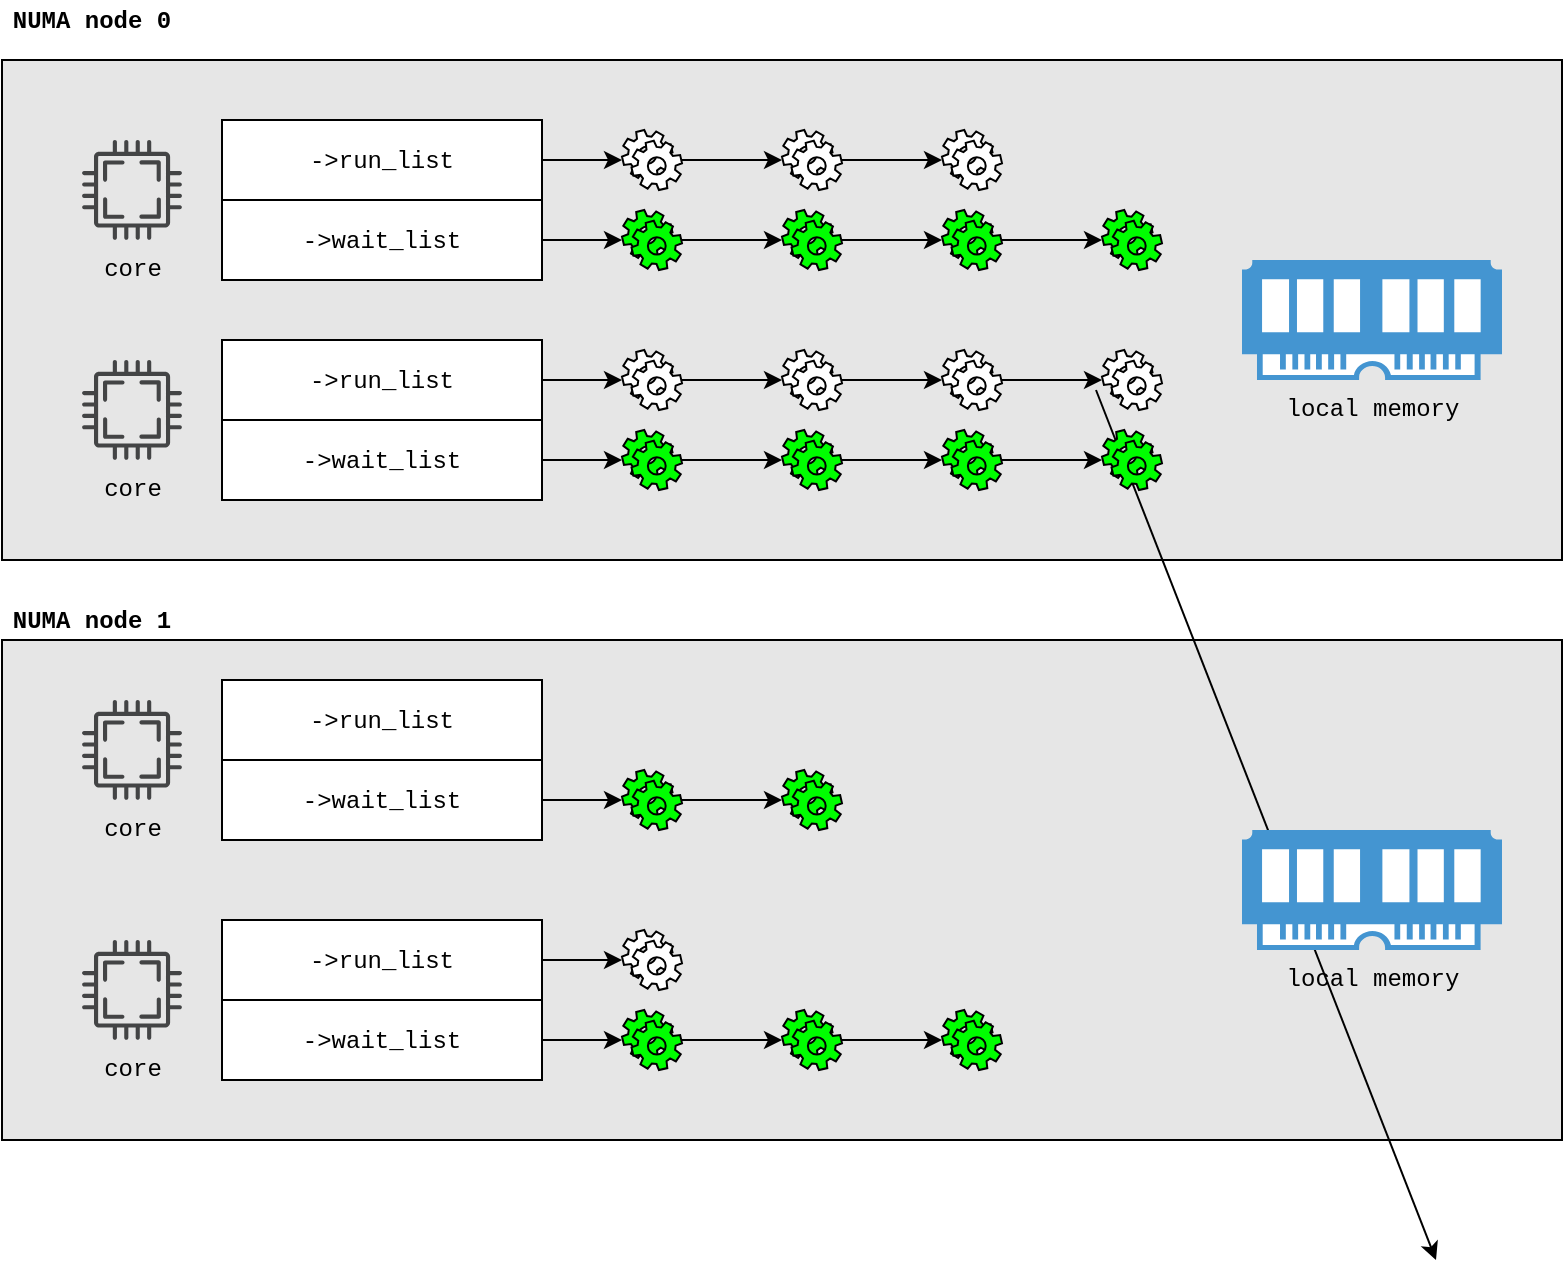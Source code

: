 <mxfile version="14.1.8" type="device"><diagram id="raNwxoly8xd7HDgFjk4U" name="Page-1"><mxGraphModel dx="1346" dy="1003" grid="1" gridSize="10" guides="1" tooltips="1" connect="1" arrows="1" fold="1" page="1" pageScale="1" pageWidth="827" pageHeight="1169" math="0" shadow="0"><root><mxCell id="0"/><mxCell id="1" parent="0"/><mxCell id="5ZcR_wdS0W0QqjkOZj7J-61" value="" style="rounded=0;whiteSpace=wrap;html=1;fillColor=#E6E6E6;" vertex="1" parent="1"><mxGeometry x="40" y="420" width="780" height="250" as="geometry"/></mxCell><mxCell id="5ZcR_wdS0W0QqjkOZj7J-60" value="" style="rounded=0;whiteSpace=wrap;html=1;fillColor=#E6E6E6;" vertex="1" parent="1"><mxGeometry x="40" y="130" width="780" height="250" as="geometry"/></mxCell><mxCell id="e9rt_OaOFcIw_e5gKs-_-25" style="edgeStyle=orthogonalEdgeStyle;rounded=0;orthogonalLoop=1;jettySize=auto;html=1;exitX=1;exitY=0.5;exitDx=0;exitDy=0;" parent="1" source="UIcE7scrR7a0u1FjB5Fe-2" target="e9rt_OaOFcIw_e5gKs-_-10" edge="1"><mxGeometry relative="1" as="geometry"><Array as="points"/></mxGeometry></mxCell><mxCell id="UIcE7scrR7a0u1FjB5Fe-2" value="&lt;font face=&quot;Courier New&quot;&gt;-&amp;gt;wait_list&lt;/font&gt;" style="rounded=0;whiteSpace=wrap;html=1;fillColor=#FFFFFF;" parent="1" vertex="1"><mxGeometry x="150" y="200" width="160" height="40" as="geometry"/></mxCell><mxCell id="e9rt_OaOFcIw_e5gKs-_-9" style="edgeStyle=orthogonalEdgeStyle;rounded=0;orthogonalLoop=1;jettySize=auto;html=1;exitX=1;exitY=0.5;exitDx=0;exitDy=0;" parent="1" source="zPFSydprOPuWftWVaTmV-1" target="e9rt_OaOFcIw_e5gKs-_-2" edge="1"><mxGeometry relative="1" as="geometry"><mxPoint x="350" y="95" as="targetPoint"/><Array as="points"><mxPoint x="340" y="180"/><mxPoint x="340" y="180"/></Array></mxGeometry></mxCell><mxCell id="zPFSydprOPuWftWVaTmV-1" value="&lt;font face=&quot;Courier New&quot;&gt;-&amp;gt;run_list&lt;/font&gt;" style="rounded=0;whiteSpace=wrap;html=1;fillColor=#FFFFFF;" parent="1" vertex="1"><mxGeometry x="150" y="160" width="160" height="40" as="geometry"/></mxCell><mxCell id="e9rt_OaOFcIw_e5gKs-_-2" value="" style="shape=mxgraph.bpmn.service_task;html=1;outlineConnect=0;" parent="1" vertex="1"><mxGeometry x="350" y="165" width="30" height="30" as="geometry"/></mxCell><mxCell id="e9rt_OaOFcIw_e5gKs-_-5" value="" style="shape=mxgraph.bpmn.service_task;html=1;outlineConnect=0;" parent="1" vertex="1"><mxGeometry x="430" y="165" width="30" height="30" as="geometry"/></mxCell><mxCell id="e9rt_OaOFcIw_e5gKs-_-6" value="" style="endArrow=classic;html=1;" parent="1" target="e9rt_OaOFcIw_e5gKs-_-5" edge="1"><mxGeometry width="50" height="50" relative="1" as="geometry"><mxPoint x="380" y="180" as="sourcePoint"/><mxPoint x="550" y="615" as="targetPoint"/></mxGeometry></mxCell><mxCell id="e9rt_OaOFcIw_e5gKs-_-7" value="" style="shape=mxgraph.bpmn.service_task;html=1;outlineConnect=0;" parent="1" vertex="1"><mxGeometry x="510" y="165" width="30" height="30" as="geometry"/></mxCell><mxCell id="e9rt_OaOFcIw_e5gKs-_-8" value="" style="endArrow=classic;html=1;" parent="1" target="e9rt_OaOFcIw_e5gKs-_-7" edge="1"><mxGeometry width="50" height="50" relative="1" as="geometry"><mxPoint x="460" y="180" as="sourcePoint"/><mxPoint x="630" y="615" as="targetPoint"/></mxGeometry></mxCell><mxCell id="e9rt_OaOFcIw_e5gKs-_-10" value="" style="shape=mxgraph.bpmn.service_task;html=1;outlineConnect=0;fillColor=#00FF00;" parent="1" vertex="1"><mxGeometry x="350" y="205" width="30" height="30" as="geometry"/></mxCell><mxCell id="e9rt_OaOFcIw_e5gKs-_-11" value="" style="shape=mxgraph.bpmn.service_task;html=1;outlineConnect=0;fillColor=#00FF00;" parent="1" vertex="1"><mxGeometry x="430" y="205" width="30" height="30" as="geometry"/></mxCell><mxCell id="e9rt_OaOFcIw_e5gKs-_-12" value="" style="endArrow=classic;html=1;" parent="1" source="e9rt_OaOFcIw_e5gKs-_-10" target="e9rt_OaOFcIw_e5gKs-_-11" edge="1"><mxGeometry width="50" height="50" relative="1" as="geometry"><mxPoint x="390" y="215" as="sourcePoint"/><mxPoint x="550" y="655" as="targetPoint"/></mxGeometry></mxCell><mxCell id="e9rt_OaOFcIw_e5gKs-_-13" value="" style="shape=mxgraph.bpmn.service_task;html=1;outlineConnect=0;fillColor=#00FF00;" parent="1" vertex="1"><mxGeometry x="510" y="205" width="30" height="30" as="geometry"/></mxCell><mxCell id="e9rt_OaOFcIw_e5gKs-_-14" value="" style="endArrow=classic;html=1;" parent="1" target="e9rt_OaOFcIw_e5gKs-_-13" edge="1"><mxGeometry width="50" height="50" relative="1" as="geometry"><mxPoint x="460" y="220" as="sourcePoint"/><mxPoint x="630" y="655" as="targetPoint"/></mxGeometry></mxCell><mxCell id="e9rt_OaOFcIw_e5gKs-_-15" value="" style="shape=mxgraph.bpmn.service_task;html=1;outlineConnect=0;fillColor=#00FF00;" parent="1" vertex="1"><mxGeometry x="590" y="205" width="30" height="30" as="geometry"/></mxCell><mxCell id="e9rt_OaOFcIw_e5gKs-_-16" value="" style="endArrow=classic;html=1;" parent="1" target="e9rt_OaOFcIw_e5gKs-_-15" edge="1"><mxGeometry width="50" height="50" relative="1" as="geometry"><mxPoint x="540" y="220" as="sourcePoint"/><mxPoint x="710" y="655" as="targetPoint"/></mxGeometry></mxCell><mxCell id="e9rt_OaOFcIw_e5gKs-_-19" value="" style="endArrow=classic;html=1;" parent="1" target="e9rt_OaOFcIw_e5gKs-_-18" edge="1"><mxGeometry width="50" height="50" relative="1" as="geometry"><mxPoint x="587" y="295" as="sourcePoint"/><mxPoint x="757" y="730" as="targetPoint"/></mxGeometry></mxCell><mxCell id="5ZcR_wdS0W0QqjkOZj7J-6" value="&lt;font face=&quot;Courier New&quot;&gt;core&lt;/font&gt;" style="pointerEvents=1;shadow=0;dashed=0;html=1;strokeColor=none;fillColor=#434445;aspect=fixed;labelPosition=center;verticalLabelPosition=bottom;verticalAlign=top;align=center;outlineConnect=0;shape=mxgraph.vvd.cpu;" vertex="1" parent="1"><mxGeometry x="80" y="170" width="50" height="50" as="geometry"/></mxCell><mxCell id="5ZcR_wdS0W0QqjkOZj7J-7" style="edgeStyle=orthogonalEdgeStyle;rounded=0;orthogonalLoop=1;jettySize=auto;html=1;exitX=1;exitY=0.5;exitDx=0;exitDy=0;" edge="1" parent="1" source="5ZcR_wdS0W0QqjkOZj7J-8" target="5ZcR_wdS0W0QqjkOZj7J-16"><mxGeometry relative="1" as="geometry"><Array as="points"/></mxGeometry></mxCell><mxCell id="5ZcR_wdS0W0QqjkOZj7J-8" value="&lt;font face=&quot;Courier New&quot;&gt;-&amp;gt;wait_list&lt;/font&gt;" style="rounded=0;whiteSpace=wrap;html=1;fillColor=#FFFFFF;" vertex="1" parent="1"><mxGeometry x="150" y="310" width="160" height="40" as="geometry"/></mxCell><mxCell id="5ZcR_wdS0W0QqjkOZj7J-9" style="edgeStyle=orthogonalEdgeStyle;rounded=0;orthogonalLoop=1;jettySize=auto;html=1;exitX=1;exitY=0.5;exitDx=0;exitDy=0;" edge="1" parent="1" source="5ZcR_wdS0W0QqjkOZj7J-10" target="5ZcR_wdS0W0QqjkOZj7J-11"><mxGeometry relative="1" as="geometry"><mxPoint x="350" y="205" as="targetPoint"/><Array as="points"><mxPoint x="340" y="290"/><mxPoint x="340" y="290"/></Array></mxGeometry></mxCell><mxCell id="5ZcR_wdS0W0QqjkOZj7J-10" value="&lt;font face=&quot;Courier New&quot;&gt;-&amp;gt;run_list&lt;/font&gt;" style="rounded=0;whiteSpace=wrap;html=1;fillColor=#FFFFFF;" vertex="1" parent="1"><mxGeometry x="150" y="270" width="160" height="40" as="geometry"/></mxCell><mxCell id="5ZcR_wdS0W0QqjkOZj7J-11" value="" style="shape=mxgraph.bpmn.service_task;html=1;outlineConnect=0;" vertex="1" parent="1"><mxGeometry x="350" y="275" width="30" height="30" as="geometry"/></mxCell><mxCell id="5ZcR_wdS0W0QqjkOZj7J-12" value="" style="shape=mxgraph.bpmn.service_task;html=1;outlineConnect=0;" vertex="1" parent="1"><mxGeometry x="430" y="275" width="30" height="30" as="geometry"/></mxCell><mxCell id="5ZcR_wdS0W0QqjkOZj7J-13" value="" style="endArrow=classic;html=1;" edge="1" parent="1" target="5ZcR_wdS0W0QqjkOZj7J-12"><mxGeometry width="50" height="50" relative="1" as="geometry"><mxPoint x="380" y="290" as="sourcePoint"/><mxPoint x="550" y="725" as="targetPoint"/></mxGeometry></mxCell><mxCell id="5ZcR_wdS0W0QqjkOZj7J-14" value="" style="shape=mxgraph.bpmn.service_task;html=1;outlineConnect=0;" vertex="1" parent="1"><mxGeometry x="510" y="275" width="30" height="30" as="geometry"/></mxCell><mxCell id="5ZcR_wdS0W0QqjkOZj7J-15" value="" style="endArrow=classic;html=1;" edge="1" parent="1" target="5ZcR_wdS0W0QqjkOZj7J-14"><mxGeometry width="50" height="50" relative="1" as="geometry"><mxPoint x="460" y="290" as="sourcePoint"/><mxPoint x="630" y="725" as="targetPoint"/></mxGeometry></mxCell><mxCell id="5ZcR_wdS0W0QqjkOZj7J-16" value="" style="shape=mxgraph.bpmn.service_task;html=1;outlineConnect=0;fillColor=#00FF00;" vertex="1" parent="1"><mxGeometry x="350" y="315" width="30" height="30" as="geometry"/></mxCell><mxCell id="5ZcR_wdS0W0QqjkOZj7J-17" value="" style="shape=mxgraph.bpmn.service_task;html=1;outlineConnect=0;fillColor=#00FF00;" vertex="1" parent="1"><mxGeometry x="430" y="315" width="30" height="30" as="geometry"/></mxCell><mxCell id="5ZcR_wdS0W0QqjkOZj7J-18" value="" style="endArrow=classic;html=1;" edge="1" parent="1" source="5ZcR_wdS0W0QqjkOZj7J-16" target="5ZcR_wdS0W0QqjkOZj7J-17"><mxGeometry width="50" height="50" relative="1" as="geometry"><mxPoint x="390" y="325" as="sourcePoint"/><mxPoint x="550" y="765" as="targetPoint"/></mxGeometry></mxCell><mxCell id="5ZcR_wdS0W0QqjkOZj7J-19" value="" style="shape=mxgraph.bpmn.service_task;html=1;outlineConnect=0;fillColor=#00FF00;" vertex="1" parent="1"><mxGeometry x="510" y="315" width="30" height="30" as="geometry"/></mxCell><mxCell id="5ZcR_wdS0W0QqjkOZj7J-20" value="" style="endArrow=classic;html=1;" edge="1" parent="1" target="5ZcR_wdS0W0QqjkOZj7J-19"><mxGeometry width="50" height="50" relative="1" as="geometry"><mxPoint x="460" y="330" as="sourcePoint"/><mxPoint x="630" y="765" as="targetPoint"/></mxGeometry></mxCell><mxCell id="5ZcR_wdS0W0QqjkOZj7J-21" value="" style="shape=mxgraph.bpmn.service_task;html=1;outlineConnect=0;fillColor=#00FF00;" vertex="1" parent="1"><mxGeometry x="590" y="315" width="30" height="30" as="geometry"/></mxCell><mxCell id="5ZcR_wdS0W0QqjkOZj7J-22" value="" style="endArrow=classic;html=1;" edge="1" parent="1" target="5ZcR_wdS0W0QqjkOZj7J-21"><mxGeometry width="50" height="50" relative="1" as="geometry"><mxPoint x="540" y="330" as="sourcePoint"/><mxPoint x="710" y="765" as="targetPoint"/></mxGeometry></mxCell><mxCell id="5ZcR_wdS0W0QqjkOZj7J-23" value="&lt;font face=&quot;Courier New&quot;&gt;core&lt;/font&gt;" style="pointerEvents=1;shadow=0;dashed=0;html=1;strokeColor=none;fillColor=#434445;aspect=fixed;labelPosition=center;verticalLabelPosition=bottom;verticalAlign=top;align=center;outlineConnect=0;shape=mxgraph.vvd.cpu;" vertex="1" parent="1"><mxGeometry x="80" y="280" width="50" height="50" as="geometry"/></mxCell><mxCell id="5ZcR_wdS0W0QqjkOZj7J-24" style="edgeStyle=orthogonalEdgeStyle;rounded=0;orthogonalLoop=1;jettySize=auto;html=1;exitX=1;exitY=0.5;exitDx=0;exitDy=0;" edge="1" parent="1" source="5ZcR_wdS0W0QqjkOZj7J-25" target="5ZcR_wdS0W0QqjkOZj7J-33"><mxGeometry relative="1" as="geometry"><Array as="points"/></mxGeometry></mxCell><mxCell id="5ZcR_wdS0W0QqjkOZj7J-25" value="&lt;font face=&quot;Courier New&quot;&gt;-&amp;gt;wait_list&lt;/font&gt;" style="rounded=0;whiteSpace=wrap;html=1;fillColor=#FFFFFF;" vertex="1" parent="1"><mxGeometry x="150" y="480" width="160" height="40" as="geometry"/></mxCell><mxCell id="5ZcR_wdS0W0QqjkOZj7J-27" value="&lt;font face=&quot;Courier New&quot;&gt;-&amp;gt;run_list&lt;/font&gt;" style="rounded=0;whiteSpace=wrap;html=1;fillColor=#FFFFFF;" vertex="1" parent="1"><mxGeometry x="150" y="440" width="160" height="40" as="geometry"/></mxCell><mxCell id="5ZcR_wdS0W0QqjkOZj7J-33" value="" style="shape=mxgraph.bpmn.service_task;html=1;outlineConnect=0;fillColor=#00FF00;" vertex="1" parent="1"><mxGeometry x="350" y="485" width="30" height="30" as="geometry"/></mxCell><mxCell id="5ZcR_wdS0W0QqjkOZj7J-34" value="" style="shape=mxgraph.bpmn.service_task;html=1;outlineConnect=0;fillColor=#00FF00;" vertex="1" parent="1"><mxGeometry x="430" y="485" width="30" height="30" as="geometry"/></mxCell><mxCell id="5ZcR_wdS0W0QqjkOZj7J-35" value="" style="endArrow=classic;html=1;" edge="1" parent="1" source="5ZcR_wdS0W0QqjkOZj7J-33" target="5ZcR_wdS0W0QqjkOZj7J-34"><mxGeometry width="50" height="50" relative="1" as="geometry"><mxPoint x="390" y="495" as="sourcePoint"/><mxPoint x="550" y="935" as="targetPoint"/></mxGeometry></mxCell><mxCell id="5ZcR_wdS0W0QqjkOZj7J-40" value="&lt;font face=&quot;Courier New&quot;&gt;core&lt;/font&gt;" style="pointerEvents=1;shadow=0;dashed=0;html=1;strokeColor=none;fillColor=#434445;aspect=fixed;labelPosition=center;verticalLabelPosition=bottom;verticalAlign=top;align=center;outlineConnect=0;shape=mxgraph.vvd.cpu;" vertex="1" parent="1"><mxGeometry x="80" y="450" width="50" height="50" as="geometry"/></mxCell><mxCell id="5ZcR_wdS0W0QqjkOZj7J-41" style="edgeStyle=orthogonalEdgeStyle;rounded=0;orthogonalLoop=1;jettySize=auto;html=1;exitX=1;exitY=0.5;exitDx=0;exitDy=0;" edge="1" parent="1" source="5ZcR_wdS0W0QqjkOZj7J-42" target="5ZcR_wdS0W0QqjkOZj7J-50"><mxGeometry relative="1" as="geometry"><Array as="points"/></mxGeometry></mxCell><mxCell id="5ZcR_wdS0W0QqjkOZj7J-42" value="&lt;font face=&quot;Courier New&quot;&gt;-&amp;gt;wait_list&lt;/font&gt;" style="rounded=0;whiteSpace=wrap;html=1;fillColor=#FFFFFF;" vertex="1" parent="1"><mxGeometry x="150" y="600" width="160" height="40" as="geometry"/></mxCell><mxCell id="5ZcR_wdS0W0QqjkOZj7J-43" style="edgeStyle=orthogonalEdgeStyle;rounded=0;orthogonalLoop=1;jettySize=auto;html=1;exitX=1;exitY=0.5;exitDx=0;exitDy=0;" edge="1" parent="1" source="5ZcR_wdS0W0QqjkOZj7J-44" target="5ZcR_wdS0W0QqjkOZj7J-45"><mxGeometry relative="1" as="geometry"><mxPoint x="350" y="495" as="targetPoint"/><Array as="points"><mxPoint x="340" y="580"/><mxPoint x="340" y="580"/></Array></mxGeometry></mxCell><mxCell id="5ZcR_wdS0W0QqjkOZj7J-44" value="&lt;font face=&quot;Courier New&quot;&gt;-&amp;gt;run_list&lt;/font&gt;" style="rounded=0;whiteSpace=wrap;html=1;fillColor=#FFFFFF;" vertex="1" parent="1"><mxGeometry x="150" y="560" width="160" height="40" as="geometry"/></mxCell><mxCell id="5ZcR_wdS0W0QqjkOZj7J-45" value="" style="shape=mxgraph.bpmn.service_task;html=1;outlineConnect=0;" vertex="1" parent="1"><mxGeometry x="350" y="565" width="30" height="30" as="geometry"/></mxCell><mxCell id="5ZcR_wdS0W0QqjkOZj7J-50" value="" style="shape=mxgraph.bpmn.service_task;html=1;outlineConnect=0;fillColor=#00FF00;" vertex="1" parent="1"><mxGeometry x="350" y="605" width="30" height="30" as="geometry"/></mxCell><mxCell id="5ZcR_wdS0W0QqjkOZj7J-51" value="" style="shape=mxgraph.bpmn.service_task;html=1;outlineConnect=0;fillColor=#00FF00;" vertex="1" parent="1"><mxGeometry x="430" y="605" width="30" height="30" as="geometry"/></mxCell><mxCell id="5ZcR_wdS0W0QqjkOZj7J-52" value="" style="endArrow=classic;html=1;" edge="1" parent="1" source="5ZcR_wdS0W0QqjkOZj7J-50" target="5ZcR_wdS0W0QqjkOZj7J-51"><mxGeometry width="50" height="50" relative="1" as="geometry"><mxPoint x="390" y="615" as="sourcePoint"/><mxPoint x="550" y="1055" as="targetPoint"/></mxGeometry></mxCell><mxCell id="5ZcR_wdS0W0QqjkOZj7J-53" value="" style="shape=mxgraph.bpmn.service_task;html=1;outlineConnect=0;fillColor=#00FF00;" vertex="1" parent="1"><mxGeometry x="510" y="605" width="30" height="30" as="geometry"/></mxCell><mxCell id="5ZcR_wdS0W0QqjkOZj7J-54" value="" style="endArrow=classic;html=1;" edge="1" parent="1" target="5ZcR_wdS0W0QqjkOZj7J-53"><mxGeometry width="50" height="50" relative="1" as="geometry"><mxPoint x="460" y="620" as="sourcePoint"/><mxPoint x="630" y="1055" as="targetPoint"/></mxGeometry></mxCell><mxCell id="5ZcR_wdS0W0QqjkOZj7J-57" value="&lt;font face=&quot;Courier New&quot;&gt;core&lt;/font&gt;" style="pointerEvents=1;shadow=0;dashed=0;html=1;strokeColor=none;fillColor=#434445;aspect=fixed;labelPosition=center;verticalLabelPosition=bottom;verticalAlign=top;align=center;outlineConnect=0;shape=mxgraph.vvd.cpu;" vertex="1" parent="1"><mxGeometry x="80" y="570" width="50" height="50" as="geometry"/></mxCell><mxCell id="5ZcR_wdS0W0QqjkOZj7J-58" value="&lt;font face=&quot;Courier New&quot;&gt;local memory&lt;/font&gt;" style="pointerEvents=1;shadow=0;dashed=0;html=1;strokeColor=none;fillColor=#4495D1;labelPosition=center;verticalLabelPosition=bottom;verticalAlign=top;align=center;outlineConnect=0;shape=mxgraph.veeam.ram;" vertex="1" parent="1"><mxGeometry x="660" y="230" width="130" height="60" as="geometry"/></mxCell><mxCell id="5ZcR_wdS0W0QqjkOZj7J-59" value="&lt;font face=&quot;Courier New&quot;&gt;local memory&lt;/font&gt;" style="pointerEvents=1;shadow=0;dashed=0;html=1;strokeColor=none;fillColor=#4495D1;labelPosition=center;verticalLabelPosition=bottom;verticalAlign=top;align=center;outlineConnect=0;shape=mxgraph.veeam.ram;" vertex="1" parent="1"><mxGeometry x="660" y="515" width="130" height="60" as="geometry"/></mxCell><mxCell id="5ZcR_wdS0W0QqjkOZj7J-62" value="&lt;font face=&quot;Courier New&quot;&gt;&lt;b&gt;NUMA node 0&lt;/b&gt;&lt;/font&gt;" style="text;html=1;strokeColor=none;fillColor=none;align=center;verticalAlign=middle;whiteSpace=wrap;rounded=0;" vertex="1" parent="1"><mxGeometry x="40" y="100" width="90" height="20" as="geometry"/></mxCell><mxCell id="5ZcR_wdS0W0QqjkOZj7J-63" value="&lt;font face=&quot;Courier New&quot;&gt;&lt;b&gt;NUMA node 1&lt;/b&gt;&lt;/font&gt;" style="text;html=1;strokeColor=none;fillColor=none;align=center;verticalAlign=middle;whiteSpace=wrap;rounded=0;" vertex="1" parent="1"><mxGeometry x="40" y="400" width="90" height="20" as="geometry"/></mxCell><mxCell id="5ZcR_wdS0W0QqjkOZj7J-64" value="" style="shape=mxgraph.bpmn.service_task;html=1;outlineConnect=0;" vertex="1" parent="1"><mxGeometry x="590" y="275" width="30" height="30" as="geometry"/></mxCell><mxCell id="5ZcR_wdS0W0QqjkOZj7J-65" value="" style="endArrow=classic;html=1;" edge="1" parent="1" target="5ZcR_wdS0W0QqjkOZj7J-64"><mxGeometry width="50" height="50" relative="1" as="geometry"><mxPoint x="540" y="290" as="sourcePoint"/><mxPoint x="710" y="725" as="targetPoint"/></mxGeometry></mxCell></root></mxGraphModel></diagram></mxfile>